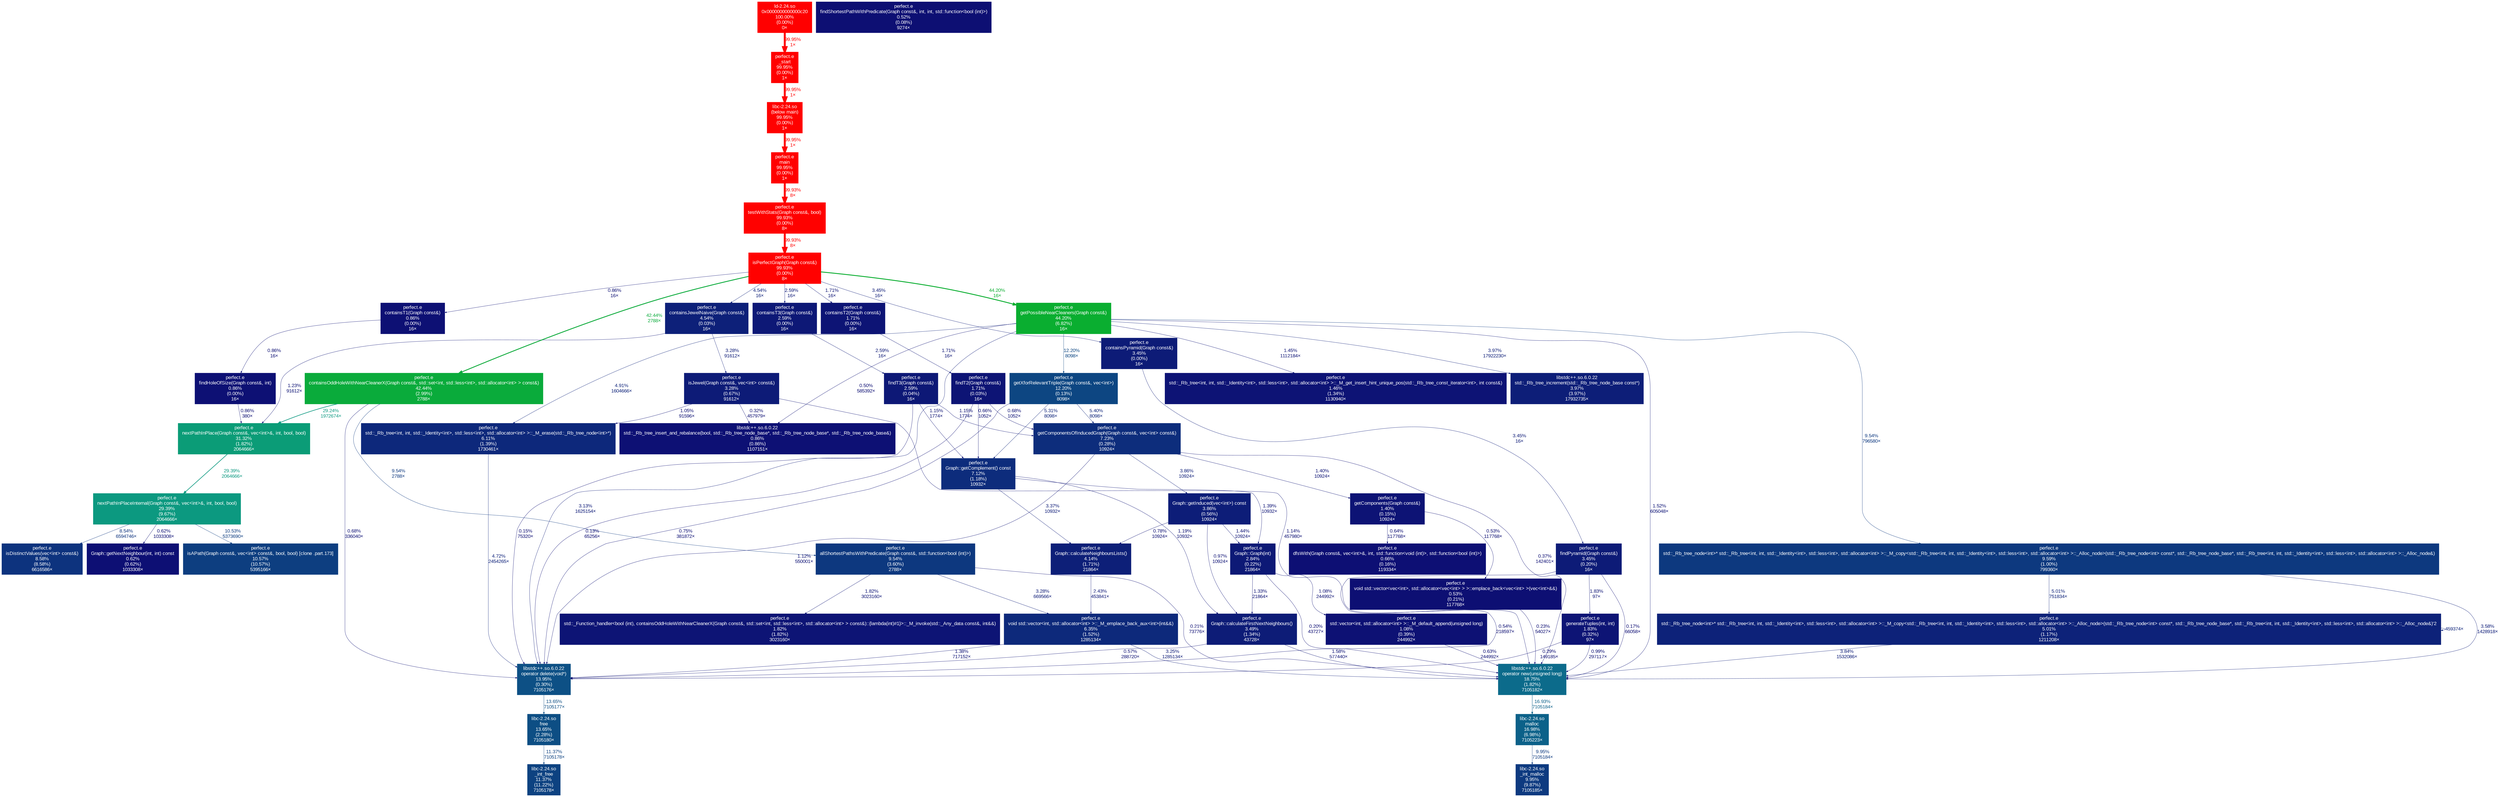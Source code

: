 digraph {
	graph [fontname=Arial, nodesep=0.125, ranksep=0.25];
	node [fontcolor=white, fontname=Arial, height=0, shape=box, style=filled, width=0];
	edge [fontname=Arial];
	"(below main)" [color="#ff0100", fontcolor="#ffffff", fontsize="10.00", label="libc-2.24.so\n(below main)\n99.95%\n(0.00%)\n1×"];
	"(below main)" -> main [arrowsize="1.00", color="#ff0100", fontcolor="#ff0100", fontsize="10.00", label="99.95%\n1×", labeldistance="4.00", penwidth="4.00"];
	"0x0000000000000c20" [color="#ff0000", fontcolor="#ffffff", fontsize="10.00", label="ld-2.24.so\n0x0000000000000c20\n100.00%\n(0.00%)\n0×"];
	"0x0000000000000c20" -> "_start" [arrowsize="1.00", color="#ff0100", fontcolor="#ff0100", fontsize="10.00", label="99.95%\n1×", labeldistance="4.00", penwidth="4.00"];
	"Graph::Graph(int)" [color="#0d1976", fontcolor="#ffffff", fontsize="10.00", label="perfect.e\nGraph::Graph(int)\n2.84%\n(0.22%)\n21864×"];
	"Graph::Graph(int)" -> "Graph::calculateFirstNextNeighbours()" [arrowsize="0.35", color="#0d1274", fontcolor="#0d1274", fontsize="10.00", label="1.33%\n21864×", labeldistance="0.50", penwidth="0.50"];
	"Graph::Graph(int)" -> "operator new(unsigned long)" [arrowsize="0.35", color="#0d0e73", fontcolor="#0d0e73", fontsize="10.00", label="0.20%\n43727×", labeldistance="0.50", penwidth="0.50"];
	"Graph::Graph(int)" -> "std::vector<int, std::allocator<int> >::_M_default_append(unsigned long)" [arrowsize="0.35", color="#0d1174", fontcolor="#0d1174", fontsize="10.00", label="1.08%\n244992×", labeldistance="0.50", penwidth="0.50"];
	"Graph::calculateFirstNextNeighbours()" [color="#0d1c77", fontcolor="#ffffff", fontsize="10.00", label="perfect.e\nGraph::calculateFirstNextNeighbours()\n3.49%\n(1.34%)\n43728×"];
	"Graph::calculateFirstNextNeighbours()" -> "operator delete(void*)" [arrowsize="0.35", color="#0d0f73", fontcolor="#0d0f73", fontsize="10.00", label="0.57%\n288720×", labeldistance="0.50", penwidth="0.50"];
	"Graph::calculateFirstNextNeighbours()" -> "operator new(unsigned long)" [arrowsize="0.35", color="#0d1375", fontcolor="#0d1375", fontsize="10.00", label="1.58%\n577440×", labeldistance="0.50", penwidth="0.50"];
	"Graph::calculateNeighboursLists()" [color="#0d1f78", fontcolor="#ffffff", fontsize="10.00", label="perfect.e\nGraph::calculateNeighboursLists()\n4.14%\n(1.71%)\n21864×"];
	"Graph::calculateNeighboursLists()" -> "void std::vector<int, std::allocator<int> >::_M_emplace_back_aux<int>(int&&)" [arrowsize="0.35", color="#0d1776", fontcolor="#0d1776", fontsize="10.00", label="2.43%\n453841×", labeldistance="0.50", penwidth="0.50"];
	"Graph::getComplement() const" [color="#0d2c7c", fontcolor="#ffffff", fontsize="10.00", label="perfect.e\nGraph::getComplement() const\n7.12%\n(1.18%)\n10932×"];
	"Graph::getComplement() const" -> "Graph::Graph(int)" [arrowsize="0.35", color="#0d1375", fontcolor="#0d1375", fontsize="10.00", label="1.39%\n10932×", labeldistance="0.50", penwidth="0.50"];
	"Graph::getComplement() const" -> "Graph::calculateFirstNextNeighbours()" [arrowsize="0.35", color="#0d1274", fontcolor="#0d1274", fontsize="10.00", label="1.19%\n10932×", labeldistance="0.50", penwidth="0.50"];
	"Graph::getComplement() const" -> "Graph::calculateNeighboursLists()" [arrowsize="0.35", color="#0d1b77", fontcolor="#0d1b77", fontsize="10.00", label="3.37%\n10932×", labeldistance="0.50", penwidth="0.50"];
	"Graph::getInduced(vec<int>) const" [color="#0d1d78", fontcolor="#ffffff", fontsize="10.00", label="perfect.e\nGraph::getInduced(vec<int>) const\n3.86%\n(0.56%)\n10924×"];
	"Graph::getInduced(vec<int>) const" -> "Graph::Graph(int)" [arrowsize="0.35", color="#0d1375", fontcolor="#0d1375", fontsize="10.00", label="1.44%\n10924×", labeldistance="0.50", penwidth="0.50"];
	"Graph::getInduced(vec<int>) const" -> "Graph::calculateFirstNextNeighbours()" [arrowsize="0.35", color="#0d1174", fontcolor="#0d1174", fontsize="10.00", label="0.97%\n10924×", labeldistance="0.50", penwidth="0.50"];
	"Graph::getInduced(vec<int>) const" -> "Graph::calculateNeighboursLists()" [arrowsize="0.35", color="#0d1074", fontcolor="#0d1074", fontsize="10.00", label="0.78%\n10924×", labeldistance="0.50", penwidth="0.50"];
	"Graph::getNextNeighbour(int, int) const" [color="#0d0f74", fontcolor="#ffffff", fontsize="10.00", label="perfect.e\nGraph::getNextNeighbour(int, int) const\n0.62%\n(0.62%)\n1033308×"];
	"_int_free" [color="#0d4281", fontcolor="#ffffff", fontsize="10.00", label="libc-2.24.so\n_int_free\n11.37%\n(11.22%)\n7105178×"];
	"_int_malloc" [color="#0d3a80", fontcolor="#ffffff", fontsize="10.00", label="libc-2.24.so\n_int_malloc\n9.95%\n(9.87%)\n7105185×"];
	"_start" [color="#ff0100", fontcolor="#ffffff", fontsize="10.00", label="perfect.e\n_start\n99.95%\n(0.00%)\n1×"];
	"_start" -> "(below main)" [arrowsize="1.00", color="#ff0100", fontcolor="#ff0100", fontsize="10.00", label="99.95%\n1×", labeldistance="4.00", penwidth="4.00"];
	"allShortestPathsWithPredicate(Graph const&, std::function<bool (int)>)" [color="#0d387f", fontcolor="#ffffff", fontsize="10.00", label="perfect.e\nallShortestPathsWithPredicate(Graph const&, std::function<bool (int)>)\n9.54%\n(3.60%)\n2788×"];
	"allShortestPathsWithPredicate(Graph const&, std::function<bool (int)>)" -> "operator new(unsigned long)" [arrowsize="0.35", color="#0d0e73", fontcolor="#0d0e73", fontsize="10.00", label="0.21%\n73776×", labeldistance="0.50", penwidth="0.50"];
	"allShortestPathsWithPredicate(Graph const&, std::function<bool (int)>)" -> "std::_Function_handler<bool (int), containsOddHoleWithNearCleanerX(Graph const&, std::set<int, std::less<int>, std::allocator<int> > const&)::{lambda(int)#1}>::_M_invoke(std::_Any_data const&, int&&)" [arrowsize="0.35", color="#0d1475", fontcolor="#0d1475", fontsize="10.00", label="1.82%\n3023160×", labeldistance="0.50", penwidth="0.50"];
	"allShortestPathsWithPredicate(Graph const&, std::function<bool (int)>)" -> "void std::vector<int, std::allocator<int> >::_M_emplace_back_aux<int>(int&&)" [arrowsize="0.35", color="#0d1b77", fontcolor="#0d1b77", fontsize="10.00", label="3.28%\n669566×", labeldistance="0.50", penwidth="0.50"];
	"containsJewelNaive(Graph const&)" [color="#0d2079", fontcolor="#ffffff", fontsize="10.00", label="perfect.e\ncontainsJewelNaive(Graph const&)\n4.54%\n(0.03%)\n16×"];
	"containsJewelNaive(Graph const&)" -> "isJewel(Graph const&, vec<int> const&)" [arrowsize="0.35", color="#0d1b77", fontcolor="#0d1b77", fontsize="10.00", label="3.28%\n91612×", labeldistance="0.50", penwidth="0.50"];
	"containsJewelNaive(Graph const&)" -> "nextPathInPlace(Graph const&, vec<int>&, int, bool, bool)" [arrowsize="0.35", color="#0d1274", fontcolor="#0d1274", fontsize="10.00", label="1.23%\n91612×", labeldistance="0.50", penwidth="0.50"];
	"containsOddHoleWithNearCleanerX(Graph const&, std::set<int, std::less<int>, std::allocator<int> > const&)" [color="#0aab3b", fontcolor="#ffffff", fontsize="10.00", label="perfect.e\ncontainsOddHoleWithNearCleanerX(Graph const&, std::set<int, std::less<int>, std::allocator<int> > const&)\n42.44%\n(2.99%)\n2788×"];
	"containsOddHoleWithNearCleanerX(Graph const&, std::set<int, std::less<int>, std::allocator<int> > const&)" -> "allShortestPathsWithPredicate(Graph const&, std::function<bool (int)>)" [arrowsize="0.35", color="#0d387f", fontcolor="#0d387f", fontsize="10.00", label="9.54%\n2788×", labeldistance="0.50", penwidth="0.50"];
	"containsOddHoleWithNearCleanerX(Graph const&, std::set<int, std::less<int>, std::allocator<int> > const&)" -> "nextPathInPlace(Graph const&, vec<int>&, int, bool, bool)" [arrowsize="0.54", color="#0c9981", fontcolor="#0c9981", fontsize="10.00", label="29.24%\n1972674×", labeldistance="1.17", penwidth="1.17"];
	"containsOddHoleWithNearCleanerX(Graph const&, std::set<int, std::less<int>, std::allocator<int> > const&)" -> "operator delete(void*)" [arrowsize="0.35", color="#0d1074", fontcolor="#0d1074", fontsize="10.00", label="0.68%\n336040×", labeldistance="0.50", penwidth="0.50"];
	"containsPyramid(Graph const&)" [color="#0d1b77", fontcolor="#ffffff", fontsize="10.00", label="perfect.e\ncontainsPyramid(Graph const&)\n3.45%\n(0.00%)\n16×"];
	"containsPyramid(Graph const&)" -> "findPyramid(Graph const&)" [arrowsize="0.35", color="#0d1b77", fontcolor="#0d1b77", fontsize="10.00", label="3.45%\n16×", labeldistance="0.50", penwidth="0.50"];
	"containsT1(Graph const&)" [color="#0d1074", fontcolor="#ffffff", fontsize="10.00", label="perfect.e\ncontainsT1(Graph const&)\n0.86%\n(0.00%)\n16×"];
	"containsT1(Graph const&)" -> "findHoleOfSize(Graph const&, int)" [arrowsize="0.35", color="#0d1074", fontcolor="#0d1074", fontsize="10.00", label="0.86%\n16×", labeldistance="0.50", penwidth="0.50"];
	"containsT2(Graph const&)" [color="#0d1475", fontcolor="#ffffff", fontsize="10.00", label="perfect.e\ncontainsT2(Graph const&)\n1.71%\n(0.00%)\n16×"];
	"containsT2(Graph const&)" -> "findT2(Graph const&)" [arrowsize="0.35", color="#0d1475", fontcolor="#0d1475", fontsize="10.00", label="1.71%\n16×", labeldistance="0.50", penwidth="0.50"];
	"containsT3(Graph const&)" [color="#0d1876", fontcolor="#ffffff", fontsize="10.00", label="perfect.e\ncontainsT3(Graph const&)\n2.59%\n(0.00%)\n16×"];
	"containsT3(Graph const&)" -> "findT3(Graph const&)" [arrowsize="0.35", color="#0d1876", fontcolor="#0d1876", fontsize="10.00", label="2.59%\n16×", labeldistance="0.50", penwidth="0.50"];
	"dfsWith(Graph const&, vec<int>&, int, std::function<void (int)>, std::function<bool (int)>)" [color="#0d0f74", fontcolor="#ffffff", fontsize="10.00", label="perfect.e\ndfsWith(Graph const&, vec<int>&, int, std::function<void (int)>, std::function<bool (int)>)\n0.66%\n(0.16%)\n119334×"];
	"findHoleOfSize(Graph const&, int)" [color="#0d1074", fontcolor="#ffffff", fontsize="10.00", label="perfect.e\nfindHoleOfSize(Graph const&, int)\n0.86%\n(0.00%)\n16×"];
	"findHoleOfSize(Graph const&, int)" -> "nextPathInPlace(Graph const&, vec<int>&, int, bool, bool)" [arrowsize="0.35", color="#0d1074", fontcolor="#0d1074", fontsize="10.00", label="0.86%\n380×", labeldistance="0.50", penwidth="0.50"];
	"findPyramid(Graph const&)" [color="#0d1b77", fontcolor="#ffffff", fontsize="10.00", label="perfect.e\nfindPyramid(Graph const&)\n3.45%\n(0.20%)\n16×"];
	"findPyramid(Graph const&)" -> "generateTuples(int, int)" [arrowsize="0.35", color="#0d1475", fontcolor="#0d1475", fontsize="10.00", label="1.83%\n97×", labeldistance="0.50", penwidth="0.50"];
	"findPyramid(Graph const&)" -> "operator delete(void*)" [arrowsize="0.35", color="#0d0f73", fontcolor="#0d0f73", fontsize="10.00", label="0.54%\n218597×", labeldistance="0.50", penwidth="0.50"];
	"findPyramid(Graph const&)" -> "operator new(unsigned long)" [arrowsize="0.35", color="#0d0d73", fontcolor="#0d0d73", fontsize="10.00", label="0.17%\n66058×", labeldistance="0.50", penwidth="0.50"];
	"findShortestPathWithPredicate(Graph const&, int, int, std::function<bool (int)>)" [color="#0d0f73", fontcolor="#ffffff", fontsize="10.00", label="perfect.e\nfindShortestPathWithPredicate(Graph const&, int, int, std::function<bool (int)>)\n0.52%\n(0.08%)\n9274×"];
	"findT2(Graph const&)" [color="#0d1475", fontcolor="#ffffff", fontsize="10.00", label="perfect.e\nfindT2(Graph const&)\n1.71%\n(0.03%)\n16×"];
	"findT2(Graph const&)" -> "Graph::getComplement() const" [arrowsize="0.35", color="#0d0f74", fontcolor="#0d0f74", fontsize="10.00", label="0.66%\n1052×", labeldistance="0.50", penwidth="0.50"];
	"findT2(Graph const&)" -> "getComponentsOfInducedGraph(Graph const&, vec<int> const&)" [arrowsize="0.35", color="#0d1074", fontcolor="#0d1074", fontsize="10.00", label="0.68%\n1052×", labeldistance="0.50", penwidth="0.50"];
	"findT2(Graph const&)" -> "operator delete(void*)" [arrowsize="0.35", color="#0d0d73", fontcolor="#0d0d73", fontsize="10.00", label="0.13%\n65256×", labeldistance="0.50", penwidth="0.50"];
	"findT3(Graph const&)" [color="#0d1876", fontcolor="#ffffff", fontsize="10.00", label="perfect.e\nfindT3(Graph const&)\n2.59%\n(0.04%)\n16×"];
	"findT3(Graph const&)" -> "Graph::getComplement() const" [arrowsize="0.35", color="#0d1274", fontcolor="#0d1274", fontsize="10.00", label="1.15%\n1774×", labeldistance="0.50", penwidth="0.50"];
	"findT3(Graph const&)" -> "getComponentsOfInducedGraph(Graph const&, vec<int> const&)" [arrowsize="0.35", color="#0d1274", fontcolor="#0d1274", fontsize="10.00", label="1.15%\n1774×", labeldistance="0.50", penwidth="0.50"];
	"findT3(Graph const&)" -> "operator delete(void*)" [arrowsize="0.35", color="#0d0d73", fontcolor="#0d0d73", fontsize="10.00", label="0.15%\n75320×", labeldistance="0.50", penwidth="0.50"];
	free [color="#0d4e84", fontcolor="#ffffff", fontsize="10.00", label="libc-2.24.so\nfree\n13.65%\n(2.28%)\n7105180×"];
	free -> "_int_free" [arrowsize="0.35", color="#0d4281", fontcolor="#0d4281", fontsize="10.00", label="11.37%\n7105178×", labeldistance="0.50", penwidth="0.50"];
	"generateTuples(int, int)" [color="#0d1475", fontcolor="#ffffff", fontsize="10.00", label="perfect.e\ngenerateTuples(int, int)\n1.83%\n(0.32%)\n97×"];
	"generateTuples(int, int)" -> "operator delete(void*)" [arrowsize="0.35", color="#0d0e73", fontcolor="#0d0e73", fontsize="10.00", label="0.29%\n149185×", labeldistance="0.50", penwidth="0.50"];
	"generateTuples(int, int)" -> "operator new(unsigned long)" [arrowsize="0.35", color="#0d1174", fontcolor="#0d1174", fontsize="10.00", label="0.99%\n297117×", labeldistance="0.50", penwidth="0.50"];
	"getComponents(Graph const&)" [color="#0d1375", fontcolor="#ffffff", fontsize="10.00", label="perfect.e\ngetComponents(Graph const&)\n1.40%\n(0.15%)\n10924×"];
	"getComponents(Graph const&)" -> "dfsWith(Graph const&, vec<int>&, int, std::function<void (int)>, std::function<bool (int)>)" [arrowsize="0.35", color="#0d0f74", fontcolor="#0d0f74", fontsize="10.00", label="0.64%\n117768×", labeldistance="0.50", penwidth="0.50"];
	"getComponents(Graph const&)" -> "void std::vector<vec<int>, std::allocator<vec<int> > >::emplace_back<vec<int> >(vec<int>&&)" [arrowsize="0.35", color="#0d0f73", fontcolor="#0d0f73", fontsize="10.00", label="0.53%\n117768×", labeldistance="0.50", penwidth="0.50"];
	"getComponentsOfInducedGraph(Graph const&, vec<int> const&)" [color="#0d2d7c", fontcolor="#ffffff", fontsize="10.00", label="perfect.e\ngetComponentsOfInducedGraph(Graph const&, vec<int> const&)\n7.23%\n(0.28%)\n10924×"];
	"getComponentsOfInducedGraph(Graph const&, vec<int> const&)" -> "Graph::getInduced(vec<int>) const" [arrowsize="0.35", color="#0d1d78", fontcolor="#0d1d78", fontsize="10.00", label="3.86%\n10924×", labeldistance="0.50", penwidth="0.50"];
	"getComponentsOfInducedGraph(Graph const&, vec<int> const&)" -> "getComponents(Graph const&)" [arrowsize="0.35", color="#0d1375", fontcolor="#0d1375", fontsize="10.00", label="1.40%\n10924×", labeldistance="0.50", penwidth="0.50"];
	"getComponentsOfInducedGraph(Graph const&, vec<int> const&)" -> "operator delete(void*)" [arrowsize="0.35", color="#0d1174", fontcolor="#0d1174", fontsize="10.00", label="1.12%\n550001×", labeldistance="0.50", penwidth="0.50"];
	"getComponentsOfInducedGraph(Graph const&, vec<int> const&)" -> "operator new(unsigned long)" [arrowsize="0.35", color="#0d0e73", fontcolor="#0d0e73", fontsize="10.00", label="0.37%\n142401×", labeldistance="0.50", penwidth="0.50"];
	"getPossibleNearCleaners(Graph const&)" [color="#0aae30", fontcolor="#ffffff", fontsize="10.00", label="perfect.e\ngetPossibleNearCleaners(Graph const&)\n44.20%\n(6.82%)\n16×"];
	"getPossibleNearCleaners(Graph const&)" -> "getXforRelevantTriple(Graph const&, vec<int>)" [arrowsize="0.35", color="#0d4682", fontcolor="#0d4682", fontsize="10.00", label="12.20%\n8098×", labeldistance="0.50", penwidth="0.50"];
	"getPossibleNearCleaners(Graph const&)" -> "operator delete(void*)" [arrowsize="0.35", color="#0d1a77", fontcolor="#0d1a77", fontsize="10.00", label="3.13%\n1625154×", labeldistance="0.50", penwidth="0.50"];
	"getPossibleNearCleaners(Graph const&)" -> "operator new(unsigned long)" [arrowsize="0.35", color="#0d1375", fontcolor="#0d1375", fontsize="10.00", label="1.52%\n605048×", labeldistance="0.50", penwidth="0.50"];
	"getPossibleNearCleaners(Graph const&)" -> "std::_Rb_tree<int, int, std::_Identity<int>, std::less<int>, std::allocator<int> >::_M_erase(std::_Rb_tree_node<int>*)" [arrowsize="0.35", color="#0d2279", fontcolor="#0d2279", fontsize="10.00", label="4.91%\n1604666×", labeldistance="0.50", penwidth="0.50"];
	"getPossibleNearCleaners(Graph const&)" -> "std::_Rb_tree<int, int, std::_Identity<int>, std::less<int>, std::allocator<int> >::_M_get_insert_hint_unique_pos(std::_Rb_tree_const_iterator<int>, int const&)" [arrowsize="0.35", color="#0d1375", fontcolor="#0d1375", fontsize="10.00", label="1.45%\n1112184×", labeldistance="0.50", penwidth="0.50"];
	"getPossibleNearCleaners(Graph const&)" -> "std::_Rb_tree_increment(std::_Rb_tree_node_base const*)" [arrowsize="0.35", color="#0d1e78", fontcolor="#0d1e78", fontsize="10.00", label="3.97%\n17922230×", labeldistance="0.50", penwidth="0.50"];
	"getPossibleNearCleaners(Graph const&)" -> "std::_Rb_tree_insert_and_rebalance(bool, std::_Rb_tree_node_base*, std::_Rb_tree_node_base*, std::_Rb_tree_node_base&)" [arrowsize="0.35", color="#0d0f73", fontcolor="#0d0f73", fontsize="10.00", label="0.50%\n585392×", labeldistance="0.50", penwidth="0.50"];
	"getPossibleNearCleaners(Graph const&)" -> "std::_Rb_tree_node<int>* std::_Rb_tree<int, int, std::_Identity<int>, std::less<int>, std::allocator<int> >::_M_copy<std::_Rb_tree<int, int, std::_Identity<int>, std::less<int>, std::allocator<int> >::_Alloc_node>(std::_Rb_tree_node<int> const*, std::_Rb_tree_node_base*, std::_Rb_tree<int, int, std::_Identity<int>, std::less<int>, std::allocator<int> >::_Alloc_node&)" [arrowsize="0.35", color="#0d387f", fontcolor="#0d387f", fontsize="10.00", label="9.54%\n796580×", labeldistance="0.50", penwidth="0.50"];
	"getXforRelevantTriple(Graph const&, vec<int>)" [color="#0d4682", fontcolor="#ffffff", fontsize="10.00", label="perfect.e\ngetXforRelevantTriple(Graph const&, vec<int>)\n12.20%\n(0.13%)\n8098×"];
	"getXforRelevantTriple(Graph const&, vec<int>)" -> "Graph::getComplement() const" [arrowsize="0.35", color="#0d247a", fontcolor="#0d247a", fontsize="10.00", label="5.31%\n8098×", labeldistance="0.50", penwidth="0.50"];
	"getXforRelevantTriple(Graph const&, vec<int>)" -> "getComponentsOfInducedGraph(Graph const&, vec<int> const&)" [arrowsize="0.35", color="#0d247a", fontcolor="#0d247a", fontsize="10.00", label="5.40%\n8098×", labeldistance="0.50", penwidth="0.50"];
	"getXforRelevantTriple(Graph const&, vec<int>)" -> "operator delete(void*)" [arrowsize="0.35", color="#0d1074", fontcolor="#0d1074", fontsize="10.00", label="0.75%\n381872×", labeldistance="0.50", penwidth="0.50"];
	"isAPath(Graph const&, vec<int> const&, bool, bool) [clone .part.173]" [color="#0d3e80", fontcolor="#ffffff", fontsize="10.00", label="perfect.e\nisAPath(Graph const&, vec<int> const&, bool, bool) [clone .part.173]\n10.57%\n(10.57%)\n5395166×"];
	"isDistinctValues(vec<int> const&)" [color="#0d337e", fontcolor="#ffffff", fontsize="10.00", label="perfect.e\nisDistinctValues(vec<int> const&)\n8.58%\n(8.58%)\n6616586×"];
	"isJewel(Graph const&, vec<int> const&)" [color="#0d1b77", fontcolor="#ffffff", fontsize="10.00", label="perfect.e\nisJewel(Graph const&, vec<int> const&)\n3.28%\n(0.67%)\n91612×"];
	"isJewel(Graph const&, vec<int> const&)" -> "operator new(unsigned long)" [arrowsize="0.35", color="#0d1174", fontcolor="#0d1174", fontsize="10.00", label="1.14%\n457980×", labeldistance="0.50", penwidth="0.50"];
	"isJewel(Graph const&, vec<int> const&)" -> "std::_Rb_tree<int, int, std::_Identity<int>, std::less<int>, std::allocator<int> >::_M_erase(std::_Rb_tree_node<int>*)" [arrowsize="0.35", color="#0d1174", fontcolor="#0d1174", fontsize="10.00", label="1.05%\n91596×", labeldistance="0.50", penwidth="0.50"];
	"isJewel(Graph const&, vec<int> const&)" -> "std::_Rb_tree_insert_and_rebalance(bool, std::_Rb_tree_node_base*, std::_Rb_tree_node_base*, std::_Rb_tree_node_base&)" [arrowsize="0.35", color="#0d0e73", fontcolor="#0d0e73", fontsize="10.00", label="0.32%\n457979×", labeldistance="0.50", penwidth="0.50"];
	"isPerfectGraph(Graph const&)" [color="#ff0100", fontcolor="#ffffff", fontsize="10.00", label="perfect.e\nisPerfectGraph(Graph const&)\n99.93%\n(0.00%)\n8×"];
	"isPerfectGraph(Graph const&)" -> "containsJewelNaive(Graph const&)" [arrowsize="0.35", color="#0d2079", fontcolor="#0d2079", fontsize="10.00", label="4.54%\n16×", labeldistance="0.50", penwidth="0.50"];
	"isPerfectGraph(Graph const&)" -> "containsOddHoleWithNearCleanerX(Graph const&, std::set<int, std::less<int>, std::allocator<int> > const&)" [arrowsize="0.65", color="#0aab3b", fontcolor="#0aab3b", fontsize="10.00", label="42.44%\n2788×", labeldistance="1.70", penwidth="1.70"];
	"isPerfectGraph(Graph const&)" -> "containsPyramid(Graph const&)" [arrowsize="0.35", color="#0d1b77", fontcolor="#0d1b77", fontsize="10.00", label="3.45%\n16×", labeldistance="0.50", penwidth="0.50"];
	"isPerfectGraph(Graph const&)" -> "containsT1(Graph const&)" [arrowsize="0.35", color="#0d1074", fontcolor="#0d1074", fontsize="10.00", label="0.86%\n16×", labeldistance="0.50", penwidth="0.50"];
	"isPerfectGraph(Graph const&)" -> "containsT2(Graph const&)" [arrowsize="0.35", color="#0d1475", fontcolor="#0d1475", fontsize="10.00", label="1.71%\n16×", labeldistance="0.50", penwidth="0.50"];
	"isPerfectGraph(Graph const&)" -> "containsT3(Graph const&)" [arrowsize="0.35", color="#0d1876", fontcolor="#0d1876", fontsize="10.00", label="2.59%\n16×", labeldistance="0.50", penwidth="0.50"];
	"isPerfectGraph(Graph const&)" -> "getPossibleNearCleaners(Graph const&)" [arrowsize="0.66", color="#0aae30", fontcolor="#0aae30", fontsize="10.00", label="44.20%\n16×", labeldistance="1.77", penwidth="1.77"];
	main [color="#ff0100", fontcolor="#ffffff", fontsize="10.00", label="perfect.e\nmain\n99.95%\n(0.00%)\n1×"];
	main -> "testWithStats(Graph const&, bool)" [arrowsize="1.00", color="#ff0100", fontcolor="#ff0100", fontsize="10.00", label="99.93%\n8×", labeldistance="4.00", penwidth="4.00"];
	malloc [color="#0c6189", fontcolor="#ffffff", fontsize="10.00", label="libc-2.24.so\nmalloc\n16.98%\n(6.98%)\n7105223×"];
	malloc -> "_int_malloc" [arrowsize="0.35", color="#0d3a80", fontcolor="#0d3a80", fontsize="10.00", label="9.95%\n7105184×", labeldistance="0.50", penwidth="0.50"];
	"nextPathInPlace(Graph const&, vec<int>&, int, bool, bool)" [color="#0b9c77", fontcolor="#ffffff", fontsize="10.00", label="perfect.e\nnextPathInPlace(Graph const&, vec<int>&, int, bool, bool)\n31.32%\n(1.82%)\n2064666×"];
	"nextPathInPlace(Graph const&, vec<int>&, int, bool, bool)" -> "nextPathInPlaceInternal(Graph const&, vec<int>&, int, bool, bool)" [arrowsize="0.54", color="#0c9980", fontcolor="#0c9980", fontsize="10.00", label="29.39%\n2064666×", labeldistance="1.18", penwidth="1.18"];
	"nextPathInPlaceInternal(Graph const&, vec<int>&, int, bool, bool)" [color="#0c9980", fontcolor="#ffffff", fontsize="10.00", label="perfect.e\nnextPathInPlaceInternal(Graph const&, vec<int>&, int, bool, bool)\n29.39%\n(9.67%)\n2064666×"];
	"nextPathInPlaceInternal(Graph const&, vec<int>&, int, bool, bool)" -> "Graph::getNextNeighbour(int, int) const" [arrowsize="0.35", color="#0d0f74", fontcolor="#0d0f74", fontsize="10.00", label="0.62%\n1033308×", labeldistance="0.50", penwidth="0.50"];
	"nextPathInPlaceInternal(Graph const&, vec<int>&, int, bool, bool)" -> "isAPath(Graph const&, vec<int> const&, bool, bool) [clone .part.173]" [arrowsize="0.35", color="#0d3d80", fontcolor="#0d3d80", fontsize="10.00", label="10.53%\n5373690×", labeldistance="0.50", penwidth="0.50"];
	"nextPathInPlaceInternal(Graph const&, vec<int>&, int, bool, bool)" -> "isDistinctValues(vec<int> const&)" [arrowsize="0.35", color="#0d337e", fontcolor="#0d337e", fontsize="10.00", label="8.54%\n6594746×", labeldistance="0.50", penwidth="0.50"];
	"operator delete(void*)" [color="#0d5085", fontcolor="#ffffff", fontsize="10.00", label="libstdc++.so.6.0.22\noperator delete(void*)\n13.95%\n(0.30%)\n7105176×"];
	"operator delete(void*)" -> free [arrowsize="0.37", color="#0d4e84", fontcolor="#0d4e84", fontsize="10.00", label="13.65%\n7105177×", labeldistance="0.55", penwidth="0.55"];
	"operator new(unsigned long)" [color="#0c6b8b", fontcolor="#ffffff", fontsize="10.00", label="libstdc++.so.6.0.22\noperator new(unsigned long)\n18.75%\n(1.82%)\n7105182×"];
	"operator new(unsigned long)" -> malloc [arrowsize="0.41", color="#0c6189", fontcolor="#0c6189", fontsize="10.00", label="16.93%\n7105184×", labeldistance="0.68", penwidth="0.68"];
	"std::_Function_handler<bool (int), containsOddHoleWithNearCleanerX(Graph const&, std::set<int, std::less<int>, std::allocator<int> > const&)::{lambda(int)#1}>::_M_invoke(std::_Any_data const&, int&&)" [color="#0d1475", fontcolor="#ffffff", fontsize="10.00", label="perfect.e\nstd::_Function_handler<bool (int), containsOddHoleWithNearCleanerX(Graph const&, std::set<int, std::less<int>, std::allocator<int> > const&)::{lambda(int)#1}>::_M_invoke(std::_Any_data const&, int&&)\n1.82%\n(1.82%)\n3023160×"];
	"std::_Rb_tree<int, int, std::_Identity<int>, std::less<int>, std::allocator<int> >::_M_erase(std::_Rb_tree_node<int>*)" [color="#0d287b", fontcolor="#ffffff", fontsize="10.00", label="perfect.e\nstd::_Rb_tree<int, int, std::_Identity<int>, std::less<int>, std::allocator<int> >::_M_erase(std::_Rb_tree_node<int>*)\n6.11%\n(1.39%)\n1730461×"];
	"std::_Rb_tree<int, int, std::_Identity<int>, std::less<int>, std::allocator<int> >::_M_erase(std::_Rb_tree_node<int>*)" -> "operator delete(void*)" [arrowsize="0.35", color="#0d2179", fontcolor="#0d2179", fontsize="10.00", label="4.72%\n2454265×", labeldistance="0.50", penwidth="0.50"];
	"std::_Rb_tree<int, int, std::_Identity<int>, std::less<int>, std::allocator<int> >::_M_get_insert_hint_unique_pos(std::_Rb_tree_const_iterator<int>, int const&)" [color="#0d1375", fontcolor="#ffffff", fontsize="10.00", label="perfect.e\nstd::_Rb_tree<int, int, std::_Identity<int>, std::less<int>, std::allocator<int> >::_M_get_insert_hint_unique_pos(std::_Rb_tree_const_iterator<int>, int const&)\n1.46%\n(1.34%)\n1130940×"];
	"std::_Rb_tree_increment(std::_Rb_tree_node_base const*)" [color="#0d1e78", fontcolor="#ffffff", fontsize="10.00", label="libstdc++.so.6.0.22\nstd::_Rb_tree_increment(std::_Rb_tree_node_base const*)\n3.97%\n(3.97%)\n17932735×"];
	"std::_Rb_tree_insert_and_rebalance(bool, std::_Rb_tree_node_base*, std::_Rb_tree_node_base*, std::_Rb_tree_node_base&)" [color="#0d1074", fontcolor="#ffffff", fontsize="10.00", label="libstdc++.so.6.0.22\nstd::_Rb_tree_insert_and_rebalance(bool, std::_Rb_tree_node_base*, std::_Rb_tree_node_base*, std::_Rb_tree_node_base&)\n0.86%\n(0.86%)\n1107151×"];
	"std::_Rb_tree_node<int>* std::_Rb_tree<int, int, std::_Identity<int>, std::less<int>, std::allocator<int> >::_M_copy<std::_Rb_tree<int, int, std::_Identity<int>, std::less<int>, std::allocator<int> >::_Alloc_node>(std::_Rb_tree_node<int> const*, std::_Rb_tree_node_base*, std::_Rb_tree<int, int, std::_Identity<int>, std::less<int>, std::allocator<int> >::_Alloc_node&)" [color="#0d397f", fontcolor="#ffffff", fontsize="10.00", label="perfect.e\nstd::_Rb_tree_node<int>* std::_Rb_tree<int, int, std::_Identity<int>, std::less<int>, std::allocator<int> >::_M_copy<std::_Rb_tree<int, int, std::_Identity<int>, std::less<int>, std::allocator<int> >::_Alloc_node>(std::_Rb_tree_node<int> const*, std::_Rb_tree_node_base*, std::_Rb_tree<int, int, std::_Identity<int>, std::less<int>, std::allocator<int> >::_Alloc_node&)\n9.59%\n(1.00%)\n799360×"];
	"std::_Rb_tree_node<int>* std::_Rb_tree<int, int, std::_Identity<int>, std::less<int>, std::allocator<int> >::_M_copy<std::_Rb_tree<int, int, std::_Identity<int>, std::less<int>, std::allocator<int> >::_Alloc_node>(std::_Rb_tree_node<int> const*, std::_Rb_tree_node_base*, std::_Rb_tree<int, int, std::_Identity<int>, std::less<int>, std::allocator<int> >::_Alloc_node&)" -> "operator new(unsigned long)" [arrowsize="0.35", color="#0d1c77", fontcolor="#0d1c77", fontsize="10.00", label="3.58%\n1428918×", labeldistance="0.50", penwidth="0.50"];
	"std::_Rb_tree_node<int>* std::_Rb_tree<int, int, std::_Identity<int>, std::less<int>, std::allocator<int> >::_M_copy<std::_Rb_tree<int, int, std::_Identity<int>, std::less<int>, std::allocator<int> >::_Alloc_node>(std::_Rb_tree_node<int> const*, std::_Rb_tree_node_base*, std::_Rb_tree<int, int, std::_Identity<int>, std::less<int>, std::allocator<int> >::_Alloc_node&)" -> "std::_Rb_tree_node<int>* std::_Rb_tree<int, int, std::_Identity<int>, std::less<int>, std::allocator<int> >::_M_copy<std::_Rb_tree<int, int, std::_Identity<int>, std::less<int>, std::allocator<int> >::_Alloc_node>(std::_Rb_tree_node<int> const*, std::_Rb_tree_node_base*, std::_Rb_tree<int, int, std::_Identity<int>, std::less<int>, std::allocator<int> >::_Alloc_node&)'2" [arrowsize="0.35", color="#0d2279", fontcolor="#0d2279", fontsize="10.00", label="5.01%\n751834×", labeldistance="0.50", penwidth="0.50"];
	"std::_Rb_tree_node<int>* std::_Rb_tree<int, int, std::_Identity<int>, std::less<int>, std::allocator<int> >::_M_copy<std::_Rb_tree<int, int, std::_Identity<int>, std::less<int>, std::allocator<int> >::_Alloc_node>(std::_Rb_tree_node<int> const*, std::_Rb_tree_node_base*, std::_Rb_tree<int, int, std::_Identity<int>, std::less<int>, std::allocator<int> >::_Alloc_node&)'2" [color="#0d2279", fontcolor="#ffffff", fontsize="10.00", label="perfect.e\nstd::_Rb_tree_node<int>* std::_Rb_tree<int, int, std::_Identity<int>, std::less<int>, std::allocator<int> >::_M_copy<std::_Rb_tree<int, int, std::_Identity<int>, std::less<int>, std::allocator<int> >::_Alloc_node>(std::_Rb_tree_node<int> const*, std::_Rb_tree_node_base*, std::_Rb_tree<int, int, std::_Identity<int>, std::less<int>, std::allocator<int> >::_Alloc_node&)'2\n5.01%\n(1.17%)\n1211208×"];
	"std::_Rb_tree_node<int>* std::_Rb_tree<int, int, std::_Identity<int>, std::less<int>, std::allocator<int> >::_M_copy<std::_Rb_tree<int, int, std::_Identity<int>, std::less<int>, std::allocator<int> >::_Alloc_node>(std::_Rb_tree_node<int> const*, std::_Rb_tree_node_base*, std::_Rb_tree<int, int, std::_Identity<int>, std::less<int>, std::allocator<int> >::_Alloc_node&)'2" -> "operator new(unsigned long)" [arrowsize="0.35", color="#0d1d78", fontcolor="#0d1d78", fontsize="10.00", label="3.84%\n1532086×", labeldistance="0.50", penwidth="0.50"];
	"std::_Rb_tree_node<int>* std::_Rb_tree<int, int, std::_Identity<int>, std::less<int>, std::allocator<int> >::_M_copy<std::_Rb_tree<int, int, std::_Identity<int>, std::less<int>, std::allocator<int> >::_Alloc_node>(std::_Rb_tree_node<int> const*, std::_Rb_tree_node_base*, std::_Rb_tree<int, int, std::_Identity<int>, std::less<int>, std::allocator<int> >::_Alloc_node&)'2" -> "std::_Rb_tree_node<int>* std::_Rb_tree<int, int, std::_Identity<int>, std::less<int>, std::allocator<int> >::_M_copy<std::_Rb_tree<int, int, std::_Identity<int>, std::less<int>, std::allocator<int> >::_Alloc_node>(std::_Rb_tree_node<int> const*, std::_Rb_tree_node_base*, std::_Rb_tree<int, int, std::_Identity<int>, std::less<int>, std::allocator<int> >::_Alloc_node&)'2" [arrowsize="0.35", color="#0d2279", fontcolor="#0d2279", fontsize="10.00", label="459374×", labeldistance="0.50", penwidth="0.50"];
	"std::vector<int, std::allocator<int> >::_M_default_append(unsigned long)" [color="#0d1174", fontcolor="#ffffff", fontsize="10.00", label="perfect.e\nstd::vector<int, std::allocator<int> >::_M_default_append(unsigned long)\n1.08%\n(0.39%)\n244992×"];
	"std::vector<int, std::allocator<int> >::_M_default_append(unsigned long)" -> "operator new(unsigned long)" [arrowsize="0.35", color="#0d0f74", fontcolor="#0d0f74", fontsize="10.00", label="0.63%\n244992×", labeldistance="0.50", penwidth="0.50"];
	"testWithStats(Graph const&, bool)" [color="#ff0100", fontcolor="#ffffff", fontsize="10.00", label="perfect.e\ntestWithStats(Graph const&, bool)\n99.93%\n(0.00%)\n8×"];
	"testWithStats(Graph const&, bool)" -> "isPerfectGraph(Graph const&)" [arrowsize="1.00", color="#ff0100", fontcolor="#ff0100", fontsize="10.00", label="99.93%\n8×", labeldistance="4.00", penwidth="4.00"];
	"void std::vector<int, std::allocator<int> >::_M_emplace_back_aux<int>(int&&)" [color="#0d297b", fontcolor="#ffffff", fontsize="10.00", label="perfect.e\nvoid std::vector<int, std::allocator<int> >::_M_emplace_back_aux<int>(int&&)\n6.35%\n(1.52%)\n1285134×"];
	"void std::vector<int, std::allocator<int> >::_M_emplace_back_aux<int>(int&&)" -> "operator delete(void*)" [arrowsize="0.35", color="#0d1275", fontcolor="#0d1275", fontsize="10.00", label="1.38%\n717152×", labeldistance="0.50", penwidth="0.50"];
	"void std::vector<int, std::allocator<int> >::_M_emplace_back_aux<int>(int&&)" -> "operator new(unsigned long)" [arrowsize="0.35", color="#0d1b77", fontcolor="#0d1b77", fontsize="10.00", label="3.25%\n1285134×", labeldistance="0.50", penwidth="0.50"];
	"void std::vector<vec<int>, std::allocator<vec<int> > >::emplace_back<vec<int> >(vec<int>&&)" [color="#0d0f73", fontcolor="#ffffff", fontsize="10.00", label="perfect.e\nvoid std::vector<vec<int>, std::allocator<vec<int> > >::emplace_back<vec<int> >(vec<int>&&)\n0.53%\n(0.21%)\n117768×"];
	"void std::vector<vec<int>, std::allocator<vec<int> > >::emplace_back<vec<int> >(vec<int>&&)" -> "operator new(unsigned long)" [arrowsize="0.35", color="#0d0e73", fontcolor="#0d0e73", fontsize="10.00", label="0.23%\n54027×", labeldistance="0.50", penwidth="0.50"];
}
